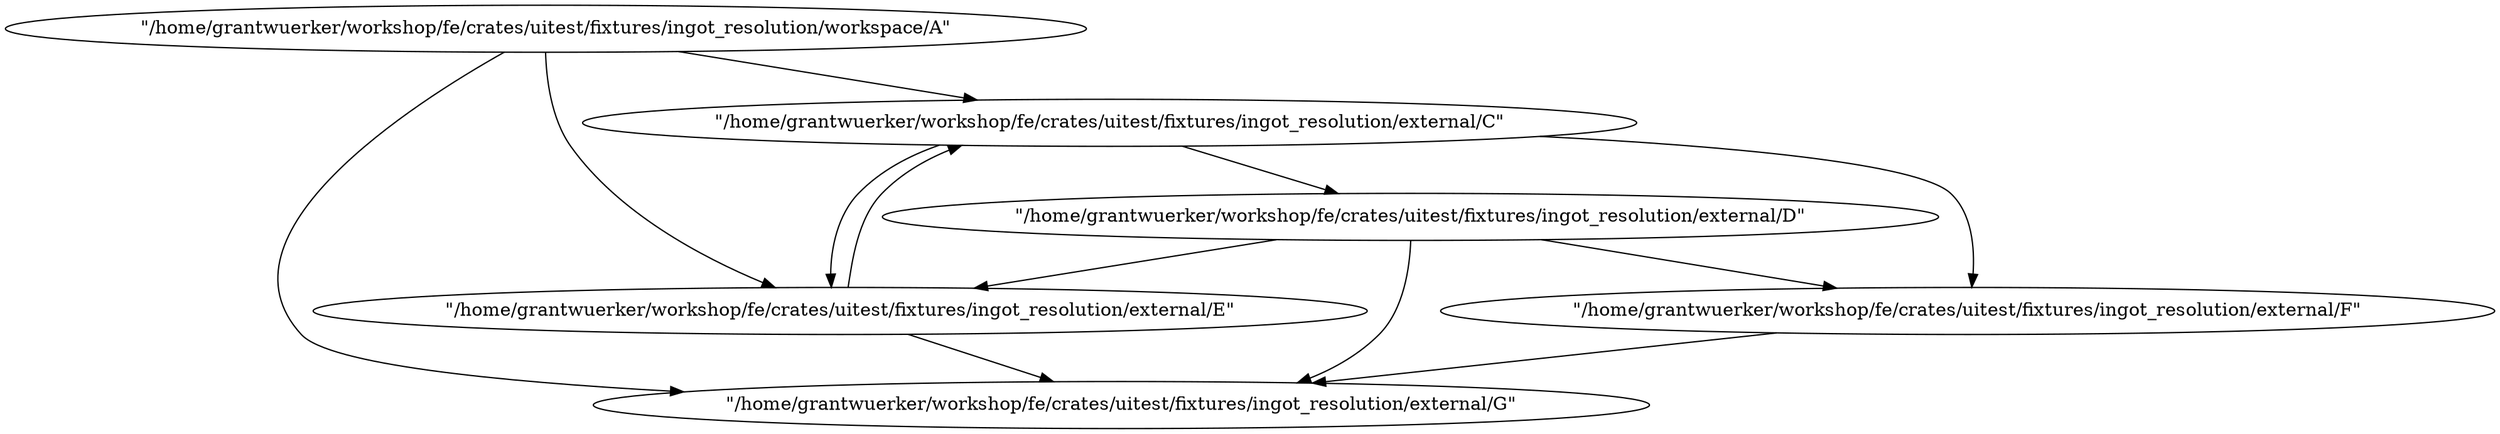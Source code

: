 digraph {
    0 [ label = "\"/home/grantwuerker/workshop/fe/crates/uitest/fixtures/ingot_resolution/workspace/A\"" ]
    1 [ label = "\"/home/grantwuerker/workshop/fe/crates/uitest/fixtures/ingot_resolution/external/C\"" ]
    2 [ label = "\"/home/grantwuerker/workshop/fe/crates/uitest/fixtures/ingot_resolution/external/E\"" ]
    3 [ label = "\"/home/grantwuerker/workshop/fe/crates/uitest/fixtures/ingot_resolution/external/G\"" ]
    4 [ label = "\"/home/grantwuerker/workshop/fe/crates/uitest/fixtures/ingot_resolution/external/D\"" ]
    5 [ label = "\"/home/grantwuerker/workshop/fe/crates/uitest/fixtures/ingot_resolution/external/F\"" ]
    0 -> 1 [ ]
    0 -> 2 [ ]
    0 -> 3 [ ]
    2 -> 1 [ ]
    2 -> 3 [ ]
    1 -> 4 [ ]
    1 -> 2 [ ]
    1 -> 5 [ ]
    5 -> 3 [ ]
    4 -> 2 [ ]
    4 -> 5 [ ]
    4 -> 3 [ ]
}
